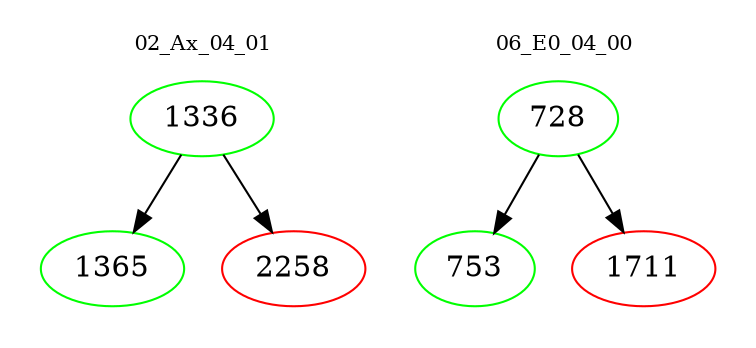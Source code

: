 digraph{
subgraph cluster_0 {
color = white
label = "02_Ax_04_01";
fontsize=10;
T0_1336 [label="1336", color="green"]
T0_1336 -> T0_1365 [color="black"]
T0_1365 [label="1365", color="green"]
T0_1336 -> T0_2258 [color="black"]
T0_2258 [label="2258", color="red"]
}
subgraph cluster_1 {
color = white
label = "06_E0_04_00";
fontsize=10;
T1_728 [label="728", color="green"]
T1_728 -> T1_753 [color="black"]
T1_753 [label="753", color="green"]
T1_728 -> T1_1711 [color="black"]
T1_1711 [label="1711", color="red"]
}
}
